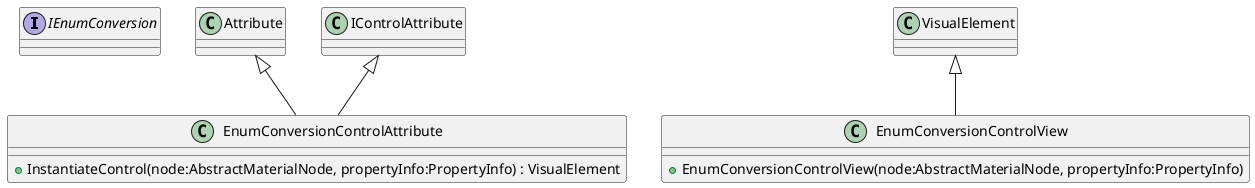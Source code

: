 @startuml
interface IEnumConversion {
}
class EnumConversionControlAttribute {
    + InstantiateControl(node:AbstractMaterialNode, propertyInfo:PropertyInfo) : VisualElement
}
class EnumConversionControlView {
    + EnumConversionControlView(node:AbstractMaterialNode, propertyInfo:PropertyInfo)
}
Attribute <|-- EnumConversionControlAttribute
IControlAttribute <|-- EnumConversionControlAttribute
VisualElement <|-- EnumConversionControlView
@enduml
